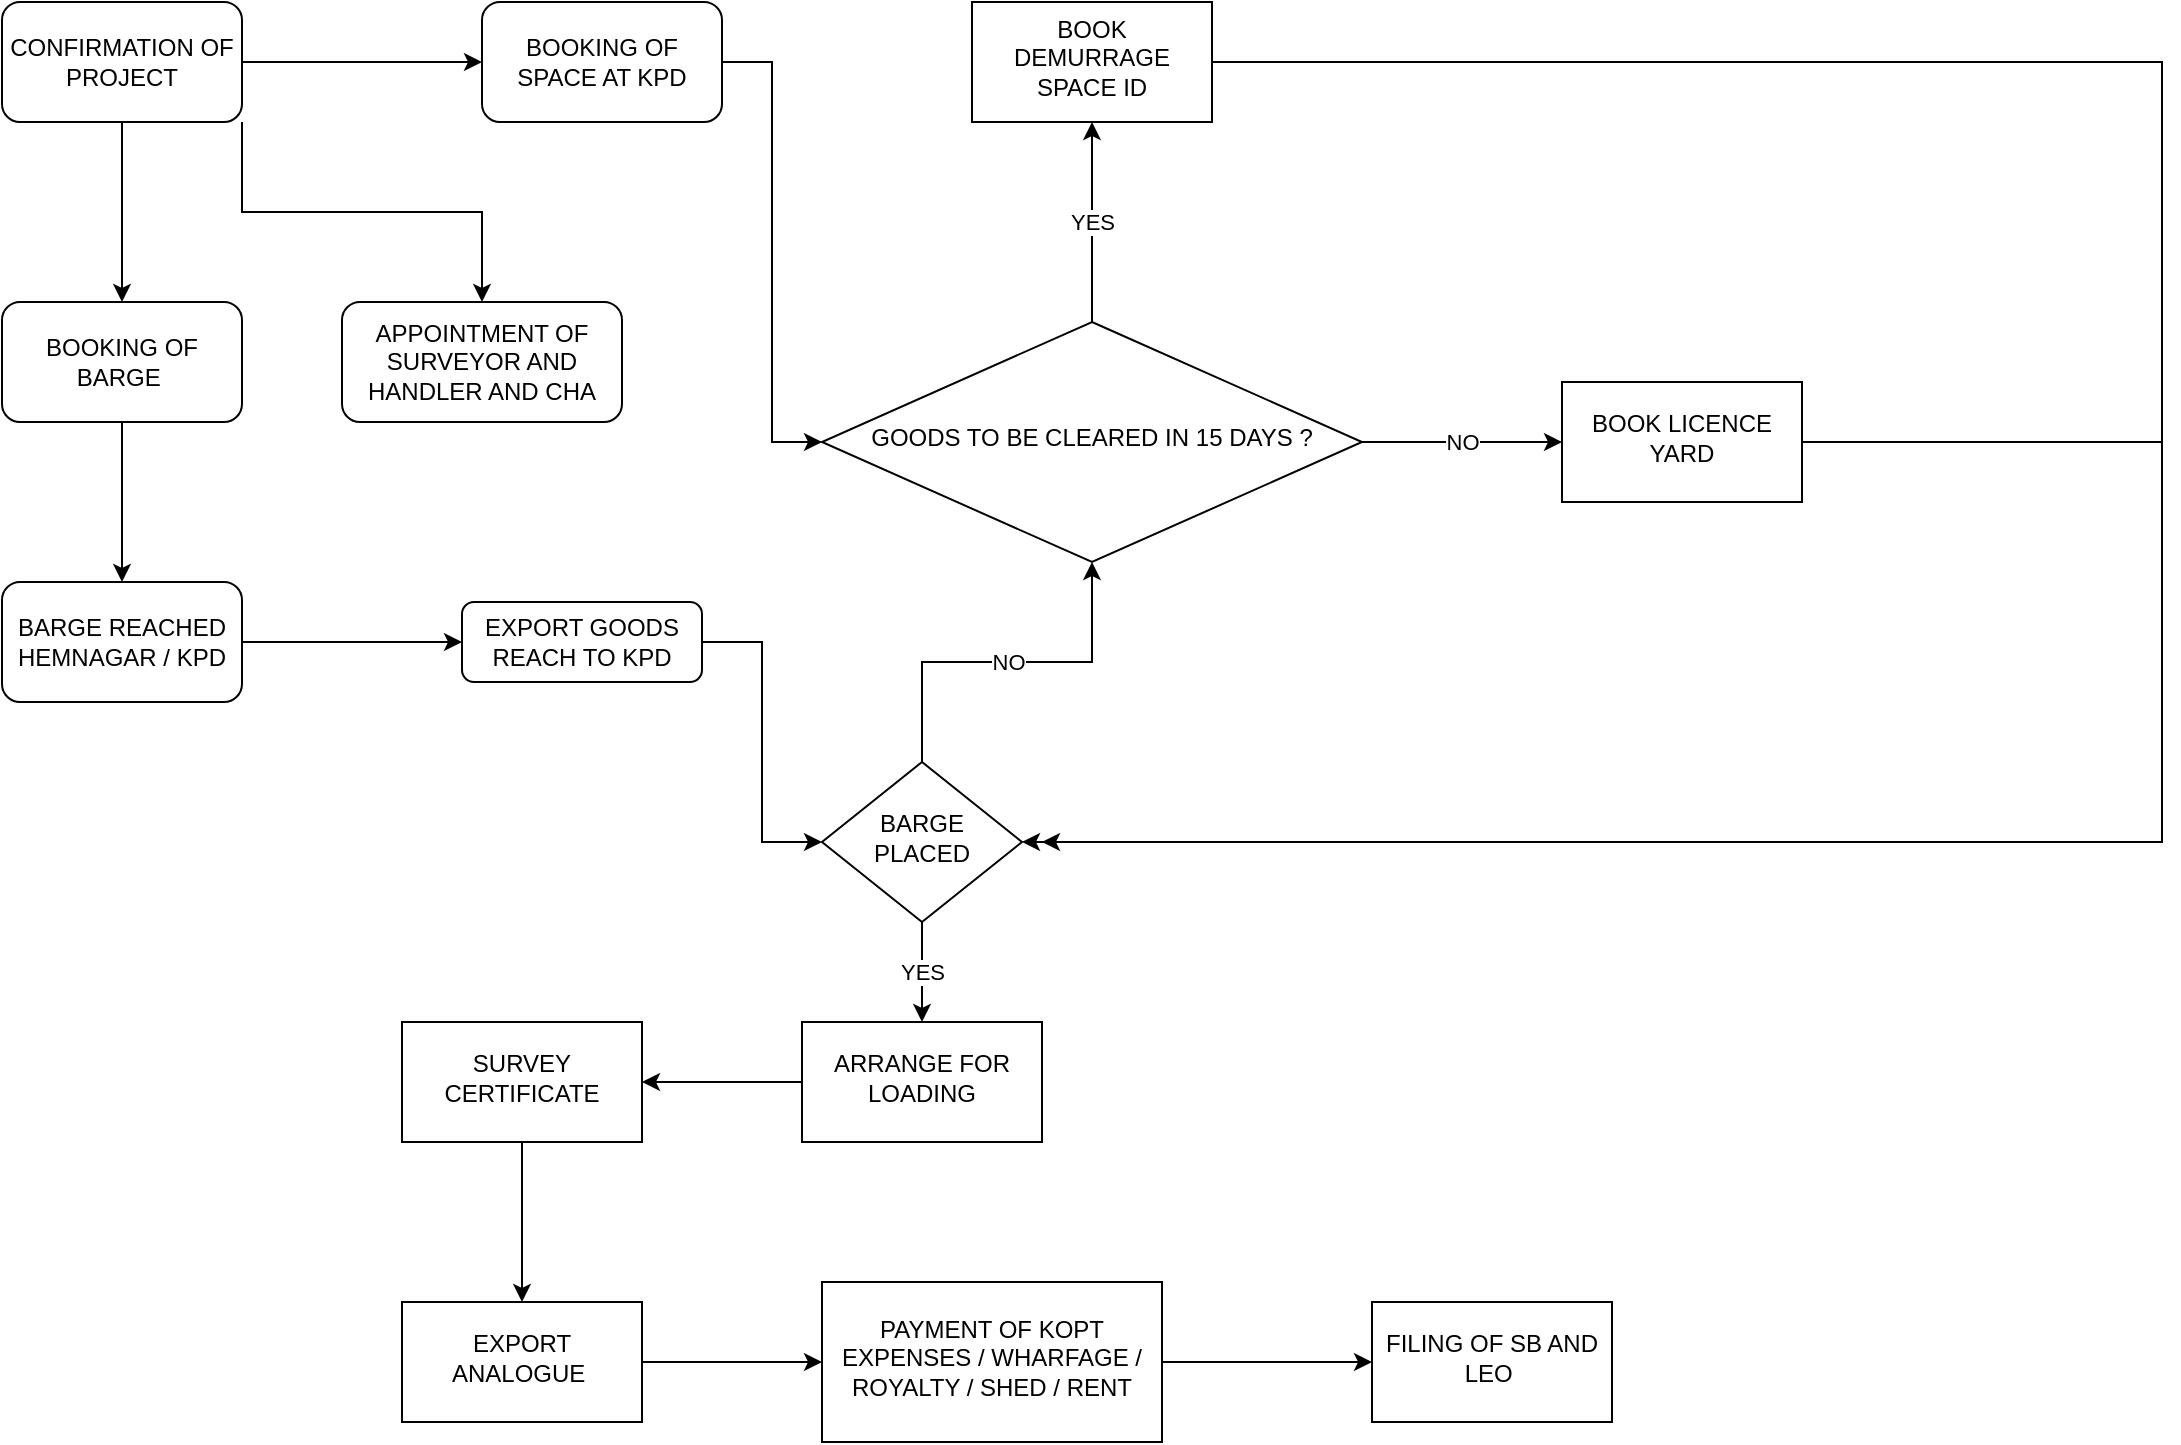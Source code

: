 <mxfile version="15.4.3" type="github">
  <diagram id="C5RBs43oDa-KdzZeNtuy" name="Page-1">
    <mxGraphModel dx="2249" dy="1906" grid="1" gridSize="10" guides="1" tooltips="1" connect="1" arrows="1" fold="1" page="1" pageScale="1" pageWidth="827" pageHeight="1169" math="0" shadow="0">
      <root>
        <mxCell id="WIyWlLk6GJQsqaUBKTNV-0" />
        <mxCell id="WIyWlLk6GJQsqaUBKTNV-1" parent="WIyWlLk6GJQsqaUBKTNV-0" />
        <mxCell id="j5yTIopsilMsChdczQ34-29" style="edgeStyle=orthogonalEdgeStyle;rounded=0;orthogonalLoop=1;jettySize=auto;html=1;entryX=0;entryY=0.5;entryDx=0;entryDy=0;" edge="1" parent="WIyWlLk6GJQsqaUBKTNV-1" source="WIyWlLk6GJQsqaUBKTNV-3" target="WIyWlLk6GJQsqaUBKTNV-6">
          <mxGeometry relative="1" as="geometry" />
        </mxCell>
        <mxCell id="WIyWlLk6GJQsqaUBKTNV-3" value="EXPORT GOODS REACH TO KPD" style="rounded=1;whiteSpace=wrap;html=1;fontSize=12;glass=0;strokeWidth=1;shadow=0;" parent="WIyWlLk6GJQsqaUBKTNV-1" vertex="1">
          <mxGeometry x="-60" y="70" width="120" height="40" as="geometry" />
        </mxCell>
        <mxCell id="j5yTIopsilMsChdczQ34-25" value="YES" style="edgeStyle=orthogonalEdgeStyle;rounded=0;orthogonalLoop=1;jettySize=auto;html=1;" edge="1" parent="WIyWlLk6GJQsqaUBKTNV-1" source="WIyWlLk6GJQsqaUBKTNV-6" target="j5yTIopsilMsChdczQ34-24">
          <mxGeometry relative="1" as="geometry" />
        </mxCell>
        <mxCell id="j5yTIopsilMsChdczQ34-28" value="NO" style="edgeStyle=orthogonalEdgeStyle;rounded=0;orthogonalLoop=1;jettySize=auto;html=1;entryX=0.5;entryY=1;entryDx=0;entryDy=0;" edge="1" parent="WIyWlLk6GJQsqaUBKTNV-1" source="WIyWlLk6GJQsqaUBKTNV-6" target="j5yTIopsilMsChdczQ34-9">
          <mxGeometry relative="1" as="geometry">
            <mxPoint x="160" y="340" as="targetPoint" />
          </mxGeometry>
        </mxCell>
        <mxCell id="WIyWlLk6GJQsqaUBKTNV-6" value="BARGE PLACED" style="rhombus;whiteSpace=wrap;html=1;shadow=0;fontFamily=Helvetica;fontSize=12;align=center;strokeWidth=1;spacing=6;spacingTop=-4;" parent="WIyWlLk6GJQsqaUBKTNV-1" vertex="1">
          <mxGeometry x="120" y="150" width="100" height="80" as="geometry" />
        </mxCell>
        <mxCell id="j5yTIopsilMsChdczQ34-2" style="edgeStyle=orthogonalEdgeStyle;rounded=0;orthogonalLoop=1;jettySize=auto;html=1;entryX=0;entryY=0.5;entryDx=0;entryDy=0;exitX=1;exitY=0.5;exitDx=0;exitDy=0;" edge="1" parent="WIyWlLk6GJQsqaUBKTNV-1" source="j5yTIopsilMsChdczQ34-22" target="WIyWlLk6GJQsqaUBKTNV-3">
          <mxGeometry relative="1" as="geometry" />
        </mxCell>
        <mxCell id="j5yTIopsilMsChdczQ34-23" value="" style="edgeStyle=orthogonalEdgeStyle;rounded=0;orthogonalLoop=1;jettySize=auto;html=1;" edge="1" parent="WIyWlLk6GJQsqaUBKTNV-1" source="j5yTIopsilMsChdczQ34-0" target="j5yTIopsilMsChdczQ34-22">
          <mxGeometry relative="1" as="geometry" />
        </mxCell>
        <mxCell id="j5yTIopsilMsChdczQ34-0" value="BOOKING OF BARGE&amp;nbsp;" style="whiteSpace=wrap;html=1;rounded=1;shadow=0;strokeWidth=1;glass=0;" vertex="1" parent="WIyWlLk6GJQsqaUBKTNV-1">
          <mxGeometry x="-290" y="-80" width="120" height="60" as="geometry" />
        </mxCell>
        <mxCell id="j5yTIopsilMsChdczQ34-5" style="edgeStyle=orthogonalEdgeStyle;rounded=0;orthogonalLoop=1;jettySize=auto;html=1;entryX=0.5;entryY=0;entryDx=0;entryDy=0;" edge="1" parent="WIyWlLk6GJQsqaUBKTNV-1" source="j5yTIopsilMsChdczQ34-3" target="j5yTIopsilMsChdczQ34-0">
          <mxGeometry relative="1" as="geometry" />
        </mxCell>
        <mxCell id="j5yTIopsilMsChdczQ34-8" value="" style="edgeStyle=orthogonalEdgeStyle;rounded=0;orthogonalLoop=1;jettySize=auto;html=1;" edge="1" parent="WIyWlLk6GJQsqaUBKTNV-1" source="j5yTIopsilMsChdczQ34-3" target="j5yTIopsilMsChdczQ34-7">
          <mxGeometry relative="1" as="geometry" />
        </mxCell>
        <mxCell id="j5yTIopsilMsChdczQ34-26" style="edgeStyle=orthogonalEdgeStyle;rounded=0;orthogonalLoop=1;jettySize=auto;html=1;exitX=1;exitY=1;exitDx=0;exitDy=0;entryX=0.5;entryY=0;entryDx=0;entryDy=0;" edge="1" parent="WIyWlLk6GJQsqaUBKTNV-1" source="j5yTIopsilMsChdczQ34-3" target="j5yTIopsilMsChdczQ34-27">
          <mxGeometry relative="1" as="geometry">
            <mxPoint x="-50" y="-80" as="targetPoint" />
          </mxGeometry>
        </mxCell>
        <mxCell id="j5yTIopsilMsChdczQ34-3" value="CONFIRMATION OF PROJECT" style="whiteSpace=wrap;html=1;rounded=1;shadow=0;strokeWidth=1;glass=0;" vertex="1" parent="WIyWlLk6GJQsqaUBKTNV-1">
          <mxGeometry x="-290" y="-230" width="120" height="60" as="geometry" />
        </mxCell>
        <mxCell id="j5yTIopsilMsChdczQ34-19" style="edgeStyle=orthogonalEdgeStyle;rounded=0;orthogonalLoop=1;jettySize=auto;html=1;entryX=0;entryY=0.5;entryDx=0;entryDy=0;" edge="1" parent="WIyWlLk6GJQsqaUBKTNV-1" source="j5yTIopsilMsChdczQ34-7" target="j5yTIopsilMsChdczQ34-9">
          <mxGeometry relative="1" as="geometry" />
        </mxCell>
        <mxCell id="j5yTIopsilMsChdczQ34-7" value="BOOKING OF SPACE AT KPD" style="whiteSpace=wrap;html=1;rounded=1;shadow=0;strokeWidth=1;glass=0;" vertex="1" parent="WIyWlLk6GJQsqaUBKTNV-1">
          <mxGeometry x="-50" y="-230" width="120" height="60" as="geometry" />
        </mxCell>
        <mxCell id="j5yTIopsilMsChdczQ34-16" value="NO" style="edgeStyle=orthogonalEdgeStyle;rounded=0;orthogonalLoop=1;jettySize=auto;html=1;" edge="1" parent="WIyWlLk6GJQsqaUBKTNV-1" source="j5yTIopsilMsChdczQ34-9" target="j5yTIopsilMsChdczQ34-15">
          <mxGeometry relative="1" as="geometry" />
        </mxCell>
        <mxCell id="j5yTIopsilMsChdczQ34-20" value="YES" style="edgeStyle=orthogonalEdgeStyle;rounded=0;orthogonalLoop=1;jettySize=auto;entryX=0.5;entryY=1;entryDx=0;entryDy=0;html=1;" edge="1" parent="WIyWlLk6GJQsqaUBKTNV-1" source="j5yTIopsilMsChdczQ34-9" target="j5yTIopsilMsChdczQ34-12">
          <mxGeometry relative="1" as="geometry" />
        </mxCell>
        <mxCell id="j5yTIopsilMsChdczQ34-9" value="GOODS TO BE CLEARED IN 15 DAYS ?" style="rhombus;whiteSpace=wrap;html=1;shadow=0;fontFamily=Helvetica;fontSize=12;align=center;strokeWidth=1;spacing=6;spacingTop=-4;" vertex="1" parent="WIyWlLk6GJQsqaUBKTNV-1">
          <mxGeometry x="120" y="-70" width="270" height="120" as="geometry" />
        </mxCell>
        <mxCell id="j5yTIopsilMsChdczQ34-31" style="edgeStyle=orthogonalEdgeStyle;rounded=0;orthogonalLoop=1;jettySize=auto;html=1;" edge="1" parent="WIyWlLk6GJQsqaUBKTNV-1" source="j5yTIopsilMsChdczQ34-15">
          <mxGeometry relative="1" as="geometry">
            <mxPoint x="230" y="190" as="targetPoint" />
            <Array as="points">
              <mxPoint x="790" y="-10" />
              <mxPoint x="790" y="190" />
            </Array>
          </mxGeometry>
        </mxCell>
        <mxCell id="j5yTIopsilMsChdczQ34-15" value="BOOK LICENCE YARD" style="whiteSpace=wrap;html=1;shadow=0;strokeWidth=1;spacing=6;spacingTop=-4;" vertex="1" parent="WIyWlLk6GJQsqaUBKTNV-1">
          <mxGeometry x="490" y="-40" width="120" height="60" as="geometry" />
        </mxCell>
        <mxCell id="j5yTIopsilMsChdczQ34-32" style="edgeStyle=orthogonalEdgeStyle;rounded=0;orthogonalLoop=1;jettySize=auto;html=1;entryX=1;entryY=0.5;entryDx=0;entryDy=0;" edge="1" parent="WIyWlLk6GJQsqaUBKTNV-1" source="j5yTIopsilMsChdczQ34-12" target="WIyWlLk6GJQsqaUBKTNV-6">
          <mxGeometry relative="1" as="geometry">
            <Array as="points">
              <mxPoint x="790" y="-200" />
              <mxPoint x="790" y="190" />
            </Array>
          </mxGeometry>
        </mxCell>
        <mxCell id="j5yTIopsilMsChdczQ34-12" value="BOOK DEMURRAGE SPACE ID" style="whiteSpace=wrap;html=1;shadow=0;strokeWidth=1;spacing=6;spacingTop=-4;" vertex="1" parent="WIyWlLk6GJQsqaUBKTNV-1">
          <mxGeometry x="195" y="-230" width="120" height="60" as="geometry" />
        </mxCell>
        <mxCell id="j5yTIopsilMsChdczQ34-22" value="BARGE REACHED HEMNAGAR / KPD" style="whiteSpace=wrap;html=1;rounded=1;shadow=0;strokeWidth=1;glass=0;" vertex="1" parent="WIyWlLk6GJQsqaUBKTNV-1">
          <mxGeometry x="-290" y="60" width="120" height="60" as="geometry" />
        </mxCell>
        <mxCell id="j5yTIopsilMsChdczQ34-35" value="" style="edgeStyle=orthogonalEdgeStyle;rounded=0;orthogonalLoop=1;jettySize=auto;html=1;" edge="1" parent="WIyWlLk6GJQsqaUBKTNV-1" source="j5yTIopsilMsChdczQ34-24" target="j5yTIopsilMsChdczQ34-34">
          <mxGeometry relative="1" as="geometry" />
        </mxCell>
        <mxCell id="j5yTIopsilMsChdczQ34-24" value="ARRANGE FOR LOADING" style="whiteSpace=wrap;html=1;shadow=0;strokeWidth=1;spacing=6;spacingTop=-4;" vertex="1" parent="WIyWlLk6GJQsqaUBKTNV-1">
          <mxGeometry x="110" y="280" width="120" height="60" as="geometry" />
        </mxCell>
        <mxCell id="j5yTIopsilMsChdczQ34-27" value="APPOINTMENT OF SURVEYOR AND HANDLER AND CHA" style="rounded=1;whiteSpace=wrap;html=1;" vertex="1" parent="WIyWlLk6GJQsqaUBKTNV-1">
          <mxGeometry x="-120" y="-80" width="140" height="60" as="geometry" />
        </mxCell>
        <mxCell id="j5yTIopsilMsChdczQ34-37" value="" style="edgeStyle=orthogonalEdgeStyle;rounded=0;orthogonalLoop=1;jettySize=auto;html=1;" edge="1" parent="WIyWlLk6GJQsqaUBKTNV-1" source="j5yTIopsilMsChdczQ34-34" target="j5yTIopsilMsChdczQ34-36">
          <mxGeometry relative="1" as="geometry" />
        </mxCell>
        <mxCell id="j5yTIopsilMsChdczQ34-34" value="SURVEY CERTIFICATE" style="whiteSpace=wrap;html=1;shadow=0;strokeWidth=1;spacing=6;spacingTop=-4;" vertex="1" parent="WIyWlLk6GJQsqaUBKTNV-1">
          <mxGeometry x="-90" y="280" width="120" height="60" as="geometry" />
        </mxCell>
        <mxCell id="j5yTIopsilMsChdczQ34-39" value="" style="edgeStyle=orthogonalEdgeStyle;rounded=0;orthogonalLoop=1;jettySize=auto;html=1;" edge="1" parent="WIyWlLk6GJQsqaUBKTNV-1" source="j5yTIopsilMsChdczQ34-36" target="j5yTIopsilMsChdczQ34-38">
          <mxGeometry relative="1" as="geometry" />
        </mxCell>
        <mxCell id="j5yTIopsilMsChdczQ34-36" value="EXPORT ANALOGUE&amp;nbsp;" style="whiteSpace=wrap;html=1;shadow=0;strokeWidth=1;spacing=6;spacingTop=-4;" vertex="1" parent="WIyWlLk6GJQsqaUBKTNV-1">
          <mxGeometry x="-90" y="420" width="120" height="60" as="geometry" />
        </mxCell>
        <mxCell id="j5yTIopsilMsChdczQ34-41" value="" style="edgeStyle=orthogonalEdgeStyle;rounded=0;orthogonalLoop=1;jettySize=auto;html=1;" edge="1" parent="WIyWlLk6GJQsqaUBKTNV-1" source="j5yTIopsilMsChdczQ34-38" target="j5yTIopsilMsChdczQ34-40">
          <mxGeometry relative="1" as="geometry" />
        </mxCell>
        <mxCell id="j5yTIopsilMsChdczQ34-38" value="PAYMENT OF KOPT EXPENSES / WHARFAGE / ROYALTY / SHED / RENT" style="whiteSpace=wrap;html=1;shadow=0;strokeWidth=1;spacing=6;spacingTop=-4;" vertex="1" parent="WIyWlLk6GJQsqaUBKTNV-1">
          <mxGeometry x="120" y="410" width="170" height="80" as="geometry" />
        </mxCell>
        <mxCell id="j5yTIopsilMsChdczQ34-40" value="FILING OF SB AND LEO&amp;nbsp;" style="whiteSpace=wrap;html=1;shadow=0;strokeWidth=1;spacing=6;spacingTop=-4;" vertex="1" parent="WIyWlLk6GJQsqaUBKTNV-1">
          <mxGeometry x="395" y="420" width="120" height="60" as="geometry" />
        </mxCell>
      </root>
    </mxGraphModel>
  </diagram>
</mxfile>
